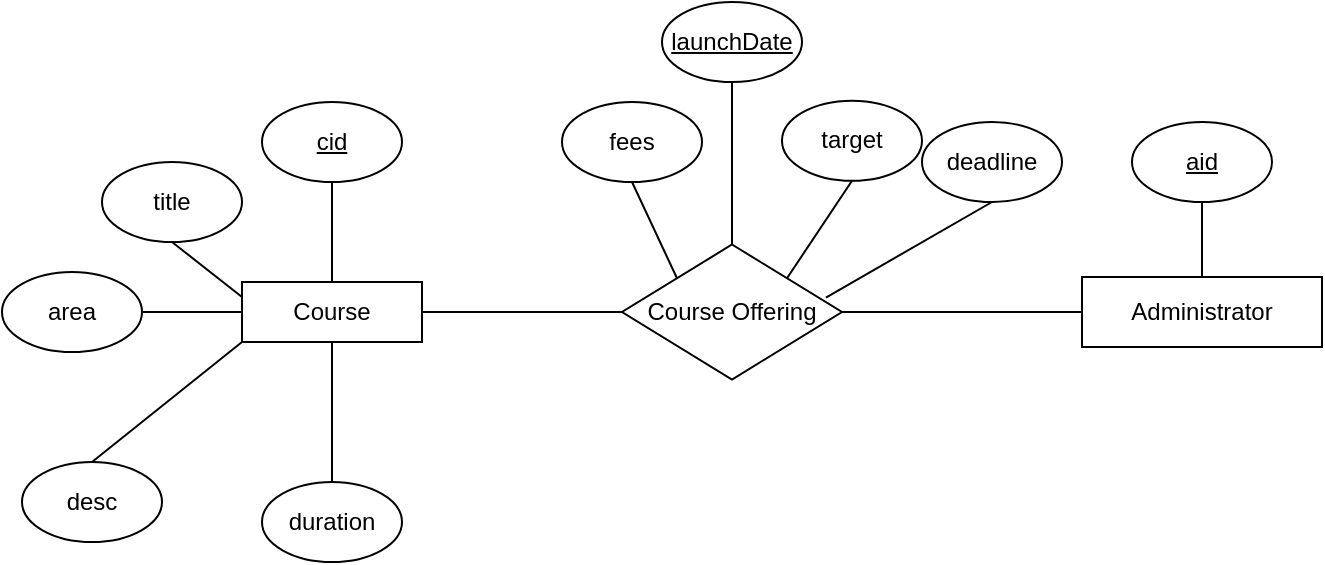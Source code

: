 <mxfile version="14.3.0" type="github">
  <diagram id="R2lEEEUBdFMjLlhIrx00" name="Page-1">
    <mxGraphModel dx="1888" dy="1648" grid="1" gridSize="10" guides="1" tooltips="1" connect="1" arrows="1" fold="1" page="1" pageScale="1" pageWidth="850" pageHeight="1100" math="0" shadow="0" extFonts="Permanent Marker^https://fonts.googleapis.com/css?family=Permanent+Marker">
      <root>
        <mxCell id="0" />
        <mxCell id="1" parent="0" />
        <mxCell id="ivNuWYMOR2VPN3wtIeSj-1" value="Course" style="rounded=0;whiteSpace=wrap;html=1;" vertex="1" parent="1">
          <mxGeometry x="80" y="100" width="90" height="30" as="geometry" />
        </mxCell>
        <mxCell id="ivNuWYMOR2VPN3wtIeSj-2" value="&lt;u&gt;cid&lt;/u&gt;" style="ellipse;whiteSpace=wrap;html=1;" vertex="1" parent="1">
          <mxGeometry x="90" y="10" width="70" height="40" as="geometry" />
        </mxCell>
        <mxCell id="ivNuWYMOR2VPN3wtIeSj-6" value="" style="endArrow=none;html=1;exitX=0.5;exitY=0;exitDx=0;exitDy=0;entryX=0.5;entryY=1;entryDx=0;entryDy=0;" edge="1" parent="1" source="ivNuWYMOR2VPN3wtIeSj-1" target="ivNuWYMOR2VPN3wtIeSj-2">
          <mxGeometry width="50" height="50" relative="1" as="geometry">
            <mxPoint x="130" y="110" as="sourcePoint" />
            <mxPoint x="180" y="60" as="targetPoint" />
          </mxGeometry>
        </mxCell>
        <mxCell id="ivNuWYMOR2VPN3wtIeSj-7" value="title" style="ellipse;whiteSpace=wrap;html=1;" vertex="1" parent="1">
          <mxGeometry x="10" y="40" width="70" height="40" as="geometry" />
        </mxCell>
        <mxCell id="ivNuWYMOR2VPN3wtIeSj-8" value="" style="endArrow=none;html=1;exitX=0;exitY=0.25;exitDx=0;exitDy=0;entryX=0.5;entryY=1;entryDx=0;entryDy=0;" edge="1" parent="1" source="ivNuWYMOR2VPN3wtIeSj-1" target="ivNuWYMOR2VPN3wtIeSj-7">
          <mxGeometry width="50" height="50" relative="1" as="geometry">
            <mxPoint y="120" as="sourcePoint" />
            <mxPoint x="55" y="80" as="targetPoint" />
          </mxGeometry>
        </mxCell>
        <mxCell id="ivNuWYMOR2VPN3wtIeSj-9" value="desc" style="ellipse;whiteSpace=wrap;html=1;" vertex="1" parent="1">
          <mxGeometry x="-30" y="190" width="70" height="40" as="geometry" />
        </mxCell>
        <mxCell id="ivNuWYMOR2VPN3wtIeSj-10" value="" style="endArrow=none;html=1;exitX=0;exitY=1;exitDx=0;exitDy=0;entryX=0.5;entryY=0;entryDx=0;entryDy=0;" edge="1" parent="1" source="ivNuWYMOR2VPN3wtIeSj-1" target="ivNuWYMOR2VPN3wtIeSj-9">
          <mxGeometry width="50" height="50" relative="1" as="geometry">
            <mxPoint x="170" y="120" as="sourcePoint" />
            <mxPoint x="225" y="80" as="targetPoint" />
          </mxGeometry>
        </mxCell>
        <mxCell id="ivNuWYMOR2VPN3wtIeSj-11" value="area" style="ellipse;whiteSpace=wrap;html=1;" vertex="1" parent="1">
          <mxGeometry x="-40" y="95" width="70" height="40" as="geometry" />
        </mxCell>
        <mxCell id="ivNuWYMOR2VPN3wtIeSj-12" value="" style="endArrow=none;html=1;entryX=1;entryY=0.5;entryDx=0;entryDy=0;" edge="1" parent="1" target="ivNuWYMOR2VPN3wtIeSj-11" source="ivNuWYMOR2VPN3wtIeSj-1">
          <mxGeometry width="50" height="50" relative="1" as="geometry">
            <mxPoint x="-60" y="160" as="sourcePoint" />
            <mxPoint x="-5" y="140" as="targetPoint" />
          </mxGeometry>
        </mxCell>
        <mxCell id="ivNuWYMOR2VPN3wtIeSj-13" value="duration" style="ellipse;whiteSpace=wrap;html=1;" vertex="1" parent="1">
          <mxGeometry x="90" y="200" width="70" height="40" as="geometry" />
        </mxCell>
        <mxCell id="ivNuWYMOR2VPN3wtIeSj-14" value="" style="endArrow=none;html=1;exitX=0.5;exitY=1;exitDx=0;exitDy=0;entryX=0.5;entryY=0;entryDx=0;entryDy=0;" edge="1" parent="1" target="ivNuWYMOR2VPN3wtIeSj-13" source="ivNuWYMOR2VPN3wtIeSj-1">
          <mxGeometry width="50" height="50" relative="1" as="geometry">
            <mxPoint x="200" y="190" as="sourcePoint" />
            <mxPoint x="255" y="170" as="targetPoint" />
          </mxGeometry>
        </mxCell>
        <mxCell id="ivNuWYMOR2VPN3wtIeSj-15" value="Administrator" style="rounded=0;whiteSpace=wrap;html=1;" vertex="1" parent="1">
          <mxGeometry x="500" y="97.5" width="120" height="35" as="geometry" />
        </mxCell>
        <mxCell id="ivNuWYMOR2VPN3wtIeSj-16" value="&lt;u&gt;aid&lt;/u&gt;" style="ellipse;whiteSpace=wrap;html=1;" vertex="1" parent="1">
          <mxGeometry x="525" y="20" width="70" height="40" as="geometry" />
        </mxCell>
        <mxCell id="ivNuWYMOR2VPN3wtIeSj-17" value="" style="endArrow=none;html=1;exitX=0.5;exitY=0;exitDx=0;exitDy=0;entryX=0.5;entryY=1;entryDx=0;entryDy=0;" edge="1" parent="1" target="ivNuWYMOR2VPN3wtIeSj-16" source="ivNuWYMOR2VPN3wtIeSj-15">
          <mxGeometry width="50" height="50" relative="1" as="geometry">
            <mxPoint x="555" y="115" as="sourcePoint" />
            <mxPoint x="615" y="70" as="targetPoint" />
          </mxGeometry>
        </mxCell>
        <mxCell id="ivNuWYMOR2VPN3wtIeSj-18" value="Course Offering" style="rhombus;whiteSpace=wrap;html=1;" vertex="1" parent="1">
          <mxGeometry x="270" y="81.25" width="110" height="67.5" as="geometry" />
        </mxCell>
        <mxCell id="ivNuWYMOR2VPN3wtIeSj-19" value="" style="endArrow=none;html=1;exitX=1;exitY=0.5;exitDx=0;exitDy=0;" edge="1" parent="1" source="ivNuWYMOR2VPN3wtIeSj-1" target="ivNuWYMOR2VPN3wtIeSj-18">
          <mxGeometry width="50" height="50" relative="1" as="geometry">
            <mxPoint x="400" y="300" as="sourcePoint" />
            <mxPoint x="450" y="250" as="targetPoint" />
          </mxGeometry>
        </mxCell>
        <mxCell id="ivNuWYMOR2VPN3wtIeSj-20" value="" style="endArrow=none;html=1;exitX=1;exitY=0.5;exitDx=0;exitDy=0;entryX=0;entryY=0.5;entryDx=0;entryDy=0;" edge="1" parent="1" source="ivNuWYMOR2VPN3wtIeSj-18" target="ivNuWYMOR2VPN3wtIeSj-15">
          <mxGeometry width="50" height="50" relative="1" as="geometry">
            <mxPoint x="400" y="114.5" as="sourcePoint" />
            <mxPoint x="450" y="170" as="targetPoint" />
          </mxGeometry>
        </mxCell>
        <mxCell id="ivNuWYMOR2VPN3wtIeSj-21" value="fees" style="ellipse;whiteSpace=wrap;html=1;" vertex="1" parent="1">
          <mxGeometry x="240" y="10" width="70" height="40" as="geometry" />
        </mxCell>
        <mxCell id="ivNuWYMOR2VPN3wtIeSj-22" value="" style="endArrow=none;html=1;exitX=0;exitY=0;exitDx=0;exitDy=0;entryX=0.5;entryY=1;entryDx=0;entryDy=0;" edge="1" parent="1" target="ivNuWYMOR2VPN3wtIeSj-21" source="ivNuWYMOR2VPN3wtIeSj-18">
          <mxGeometry width="50" height="50" relative="1" as="geometry">
            <mxPoint x="310" y="77.5" as="sourcePoint" />
            <mxPoint x="285" y="50" as="targetPoint" />
          </mxGeometry>
        </mxCell>
        <mxCell id="ivNuWYMOR2VPN3wtIeSj-23" value="target" style="ellipse;whiteSpace=wrap;html=1;" vertex="1" parent="1">
          <mxGeometry x="350" y="9.38" width="70" height="40" as="geometry" />
        </mxCell>
        <mxCell id="ivNuWYMOR2VPN3wtIeSj-24" value="" style="endArrow=none;html=1;exitX=1;exitY=0;exitDx=0;exitDy=0;entryX=0.5;entryY=1;entryDx=0;entryDy=0;" edge="1" parent="1" target="ivNuWYMOR2VPN3wtIeSj-23" source="ivNuWYMOR2VPN3wtIeSj-18">
          <mxGeometry width="50" height="50" relative="1" as="geometry">
            <mxPoint x="407.5" y="97.505" as="sourcePoint" />
            <mxPoint x="395" y="49.38" as="targetPoint" />
          </mxGeometry>
        </mxCell>
        <mxCell id="ivNuWYMOR2VPN3wtIeSj-25" value="&lt;u&gt;launchDate&lt;/u&gt;" style="ellipse;whiteSpace=wrap;html=1;" vertex="1" parent="1">
          <mxGeometry x="290" y="-40.0" width="70" height="40" as="geometry" />
        </mxCell>
        <mxCell id="ivNuWYMOR2VPN3wtIeSj-26" value="" style="endArrow=none;html=1;entryX=0.5;entryY=1;entryDx=0;entryDy=0;exitX=0.5;exitY=0;exitDx=0;exitDy=0;" edge="1" parent="1" target="ivNuWYMOR2VPN3wtIeSj-25" source="ivNuWYMOR2VPN3wtIeSj-18">
          <mxGeometry width="50" height="50" relative="1" as="geometry">
            <mxPoint x="305" y="81" as="sourcePoint" />
            <mxPoint x="325" y="0.01" as="targetPoint" />
          </mxGeometry>
        </mxCell>
        <mxCell id="ivNuWYMOR2VPN3wtIeSj-27" value="deadline" style="ellipse;whiteSpace=wrap;html=1;" vertex="1" parent="1">
          <mxGeometry x="420" y="20.0" width="70" height="40" as="geometry" />
        </mxCell>
        <mxCell id="ivNuWYMOR2VPN3wtIeSj-28" value="" style="endArrow=none;html=1;exitX=0.927;exitY=0.393;exitDx=0;exitDy=0;entryX=0.5;entryY=1;entryDx=0;entryDy=0;exitPerimeter=0;" edge="1" parent="1" target="ivNuWYMOR2VPN3wtIeSj-27" source="ivNuWYMOR2VPN3wtIeSj-18">
          <mxGeometry width="50" height="50" relative="1" as="geometry">
            <mxPoint x="422.5" y="108.745" as="sourcePoint" />
            <mxPoint x="465" y="60" as="targetPoint" />
          </mxGeometry>
        </mxCell>
      </root>
    </mxGraphModel>
  </diagram>
</mxfile>
